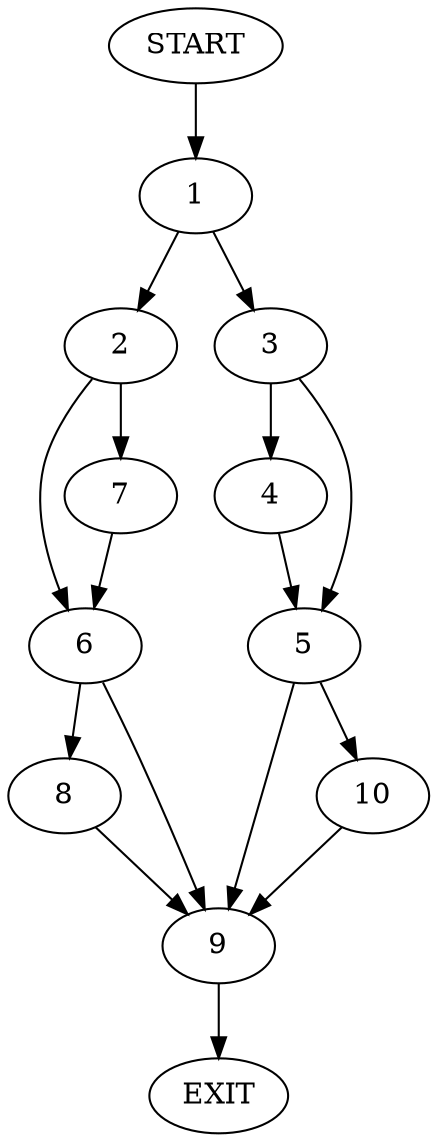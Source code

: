 digraph {
0 [label="START"]
11 [label="EXIT"]
0 -> 1
1 -> 2
1 -> 3
3 -> 4
3 -> 5
2 -> 6
2 -> 7
7 -> 6
6 -> 8
6 -> 9
9 -> 11
8 -> 9
4 -> 5
5 -> 9
5 -> 10
10 -> 9
}
